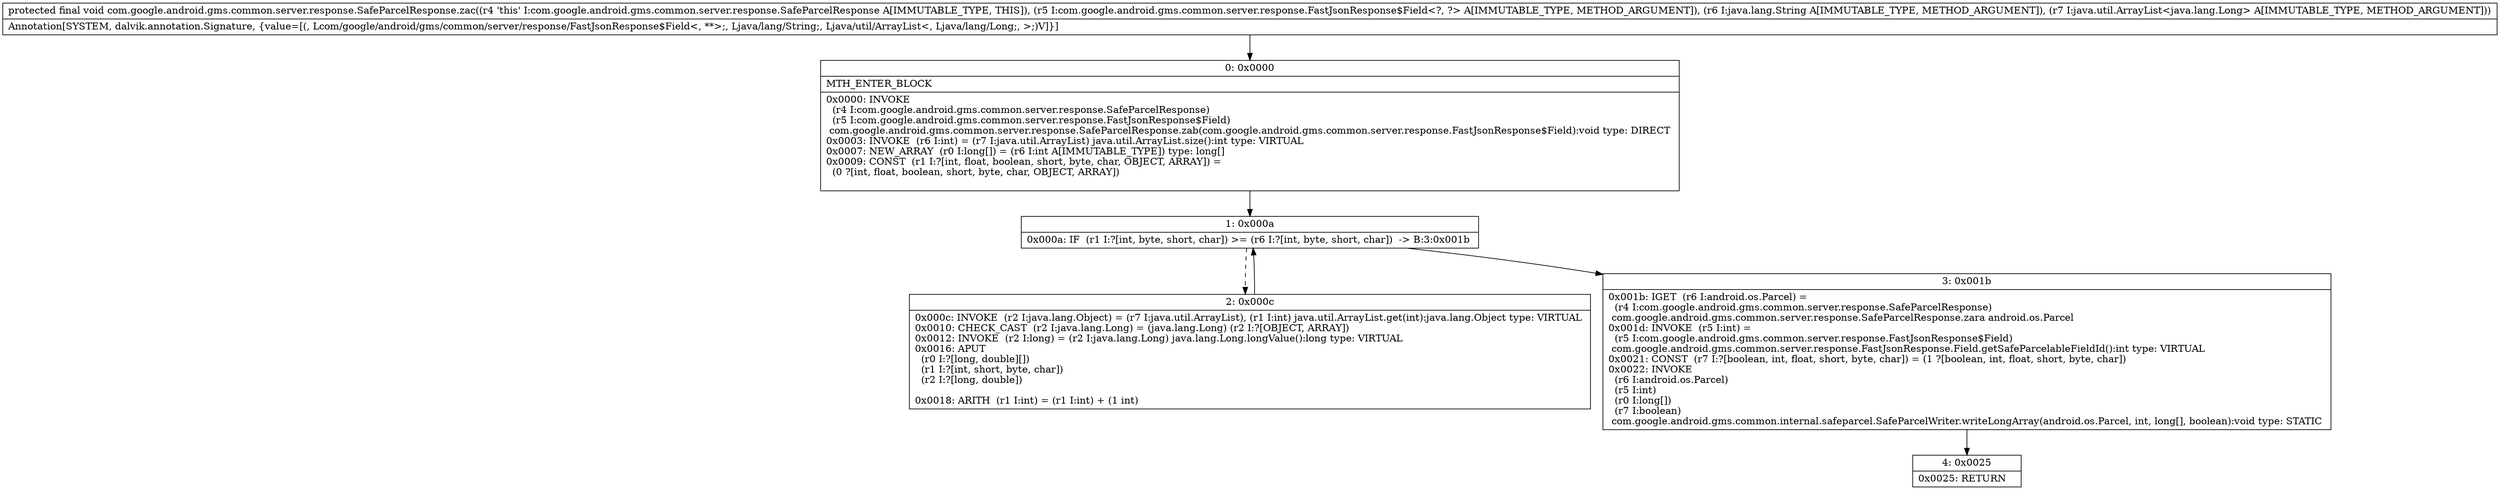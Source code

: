digraph "CFG forcom.google.android.gms.common.server.response.SafeParcelResponse.zac(Lcom\/google\/android\/gms\/common\/server\/response\/FastJsonResponse$Field;Ljava\/lang\/String;Ljava\/util\/ArrayList;)V" {
Node_0 [shape=record,label="{0\:\ 0x0000|MTH_ENTER_BLOCK\l|0x0000: INVOKE  \l  (r4 I:com.google.android.gms.common.server.response.SafeParcelResponse)\l  (r5 I:com.google.android.gms.common.server.response.FastJsonResponse$Field)\l com.google.android.gms.common.server.response.SafeParcelResponse.zab(com.google.android.gms.common.server.response.FastJsonResponse$Field):void type: DIRECT \l0x0003: INVOKE  (r6 I:int) = (r7 I:java.util.ArrayList) java.util.ArrayList.size():int type: VIRTUAL \l0x0007: NEW_ARRAY  (r0 I:long[]) = (r6 I:int A[IMMUTABLE_TYPE]) type: long[] \l0x0009: CONST  (r1 I:?[int, float, boolean, short, byte, char, OBJECT, ARRAY]) = \l  (0 ?[int, float, boolean, short, byte, char, OBJECT, ARRAY])\l \l}"];
Node_1 [shape=record,label="{1\:\ 0x000a|0x000a: IF  (r1 I:?[int, byte, short, char]) \>= (r6 I:?[int, byte, short, char])  \-\> B:3:0x001b \l}"];
Node_2 [shape=record,label="{2\:\ 0x000c|0x000c: INVOKE  (r2 I:java.lang.Object) = (r7 I:java.util.ArrayList), (r1 I:int) java.util.ArrayList.get(int):java.lang.Object type: VIRTUAL \l0x0010: CHECK_CAST  (r2 I:java.lang.Long) = (java.lang.Long) (r2 I:?[OBJECT, ARRAY]) \l0x0012: INVOKE  (r2 I:long) = (r2 I:java.lang.Long) java.lang.Long.longValue():long type: VIRTUAL \l0x0016: APUT  \l  (r0 I:?[long, double][])\l  (r1 I:?[int, short, byte, char])\l  (r2 I:?[long, double])\l \l0x0018: ARITH  (r1 I:int) = (r1 I:int) + (1 int) \l}"];
Node_3 [shape=record,label="{3\:\ 0x001b|0x001b: IGET  (r6 I:android.os.Parcel) = \l  (r4 I:com.google.android.gms.common.server.response.SafeParcelResponse)\l com.google.android.gms.common.server.response.SafeParcelResponse.zara android.os.Parcel \l0x001d: INVOKE  (r5 I:int) = \l  (r5 I:com.google.android.gms.common.server.response.FastJsonResponse$Field)\l com.google.android.gms.common.server.response.FastJsonResponse.Field.getSafeParcelableFieldId():int type: VIRTUAL \l0x0021: CONST  (r7 I:?[boolean, int, float, short, byte, char]) = (1 ?[boolean, int, float, short, byte, char]) \l0x0022: INVOKE  \l  (r6 I:android.os.Parcel)\l  (r5 I:int)\l  (r0 I:long[])\l  (r7 I:boolean)\l com.google.android.gms.common.internal.safeparcel.SafeParcelWriter.writeLongArray(android.os.Parcel, int, long[], boolean):void type: STATIC \l}"];
Node_4 [shape=record,label="{4\:\ 0x0025|0x0025: RETURN   \l}"];
MethodNode[shape=record,label="{protected final void com.google.android.gms.common.server.response.SafeParcelResponse.zac((r4 'this' I:com.google.android.gms.common.server.response.SafeParcelResponse A[IMMUTABLE_TYPE, THIS]), (r5 I:com.google.android.gms.common.server.response.FastJsonResponse$Field\<?, ?\> A[IMMUTABLE_TYPE, METHOD_ARGUMENT]), (r6 I:java.lang.String A[IMMUTABLE_TYPE, METHOD_ARGUMENT]), (r7 I:java.util.ArrayList\<java.lang.Long\> A[IMMUTABLE_TYPE, METHOD_ARGUMENT]))  | Annotation[SYSTEM, dalvik.annotation.Signature, \{value=[(, Lcom\/google\/android\/gms\/common\/server\/response\/FastJsonResponse$Field\<, **\>;, Ljava\/lang\/String;, Ljava\/util\/ArrayList\<, Ljava\/lang\/Long;, \>;)V]\}]\l}"];
MethodNode -> Node_0;
Node_0 -> Node_1;
Node_1 -> Node_2[style=dashed];
Node_1 -> Node_3;
Node_2 -> Node_1;
Node_3 -> Node_4;
}


